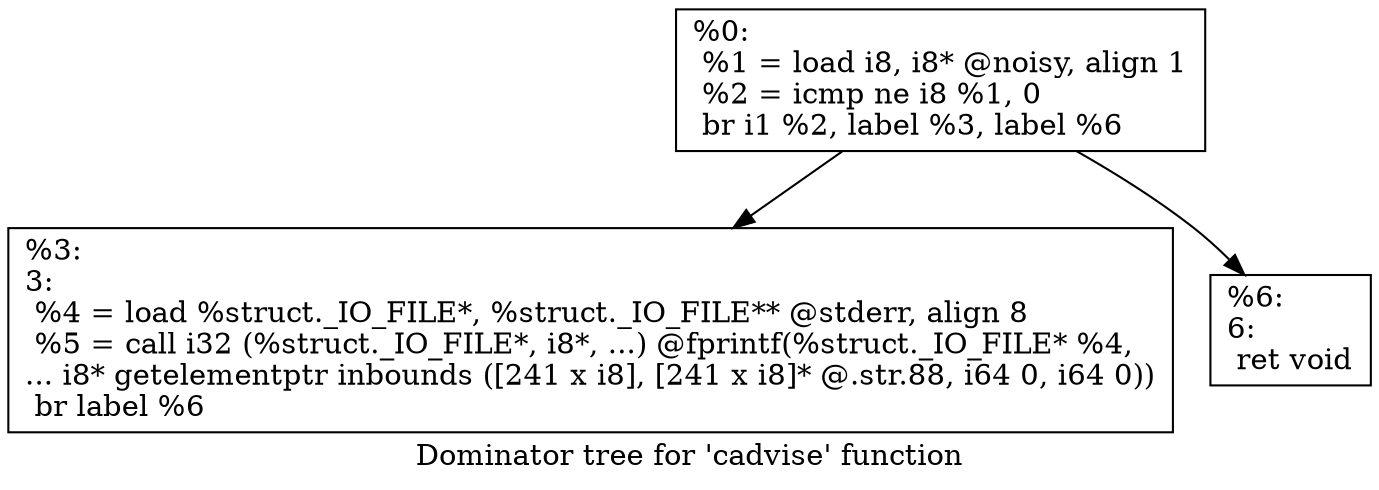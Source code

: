 digraph "Dominator tree for 'cadvise' function" {
	label="Dominator tree for 'cadvise' function";

	Node0xca8420 [shape=record,label="{%0:\l  %1 = load i8, i8* @noisy, align 1\l  %2 = icmp ne i8 %1, 0\l  br i1 %2, label %3, label %6\l}"];
	Node0xca8420 -> Node0xceb370;
	Node0xca8420 -> Node0xca02b0;
	Node0xceb370 [shape=record,label="{%3:\l3:                                                \l  %4 = load %struct._IO_FILE*, %struct._IO_FILE** @stderr, align 8\l  %5 = call i32 (%struct._IO_FILE*, i8*, ...) @fprintf(%struct._IO_FILE* %4,\l... i8* getelementptr inbounds ([241 x i8], [241 x i8]* @.str.88, i64 0, i64 0))\l  br label %6\l}"];
	Node0xca02b0 [shape=record,label="{%6:\l6:                                                \l  ret void\l}"];
}
